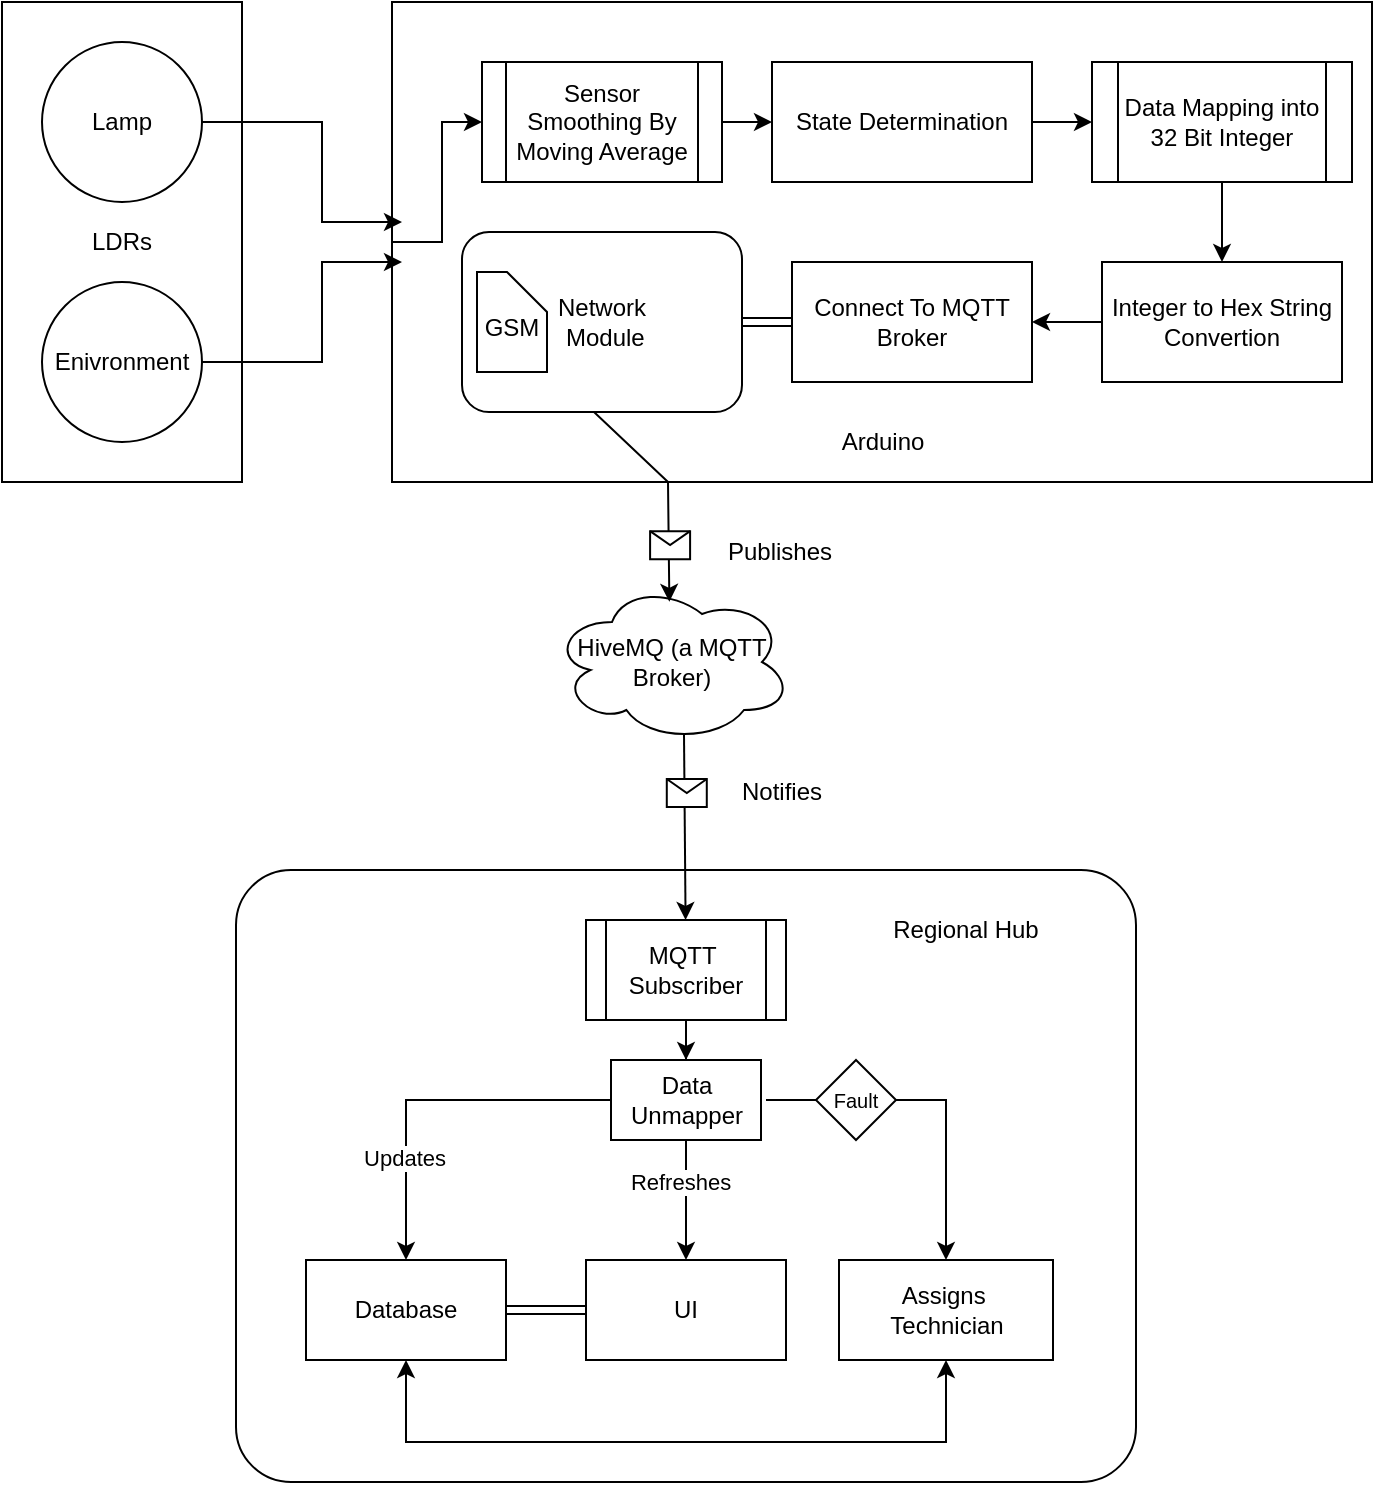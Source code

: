 <mxfile version="24.2.2" type="device">
  <diagram name="Page-1" id="1tPUHcQg9jNh1JCGRU4d">
    <mxGraphModel dx="636" dy="340" grid="1" gridSize="10" guides="1" tooltips="1" connect="1" arrows="1" fold="1" page="1" pageScale="1" pageWidth="850" pageHeight="1100" math="0" shadow="0">
      <root>
        <mxCell id="0" />
        <mxCell id="1" parent="0" />
        <mxCell id="jX30fA9m93Lshb6Ygw6I-10" value="" style="rounded=0;whiteSpace=wrap;html=1;glass=0;" parent="1" vertex="1">
          <mxGeometry x="278" y="80" width="490" height="240" as="geometry" />
        </mxCell>
        <mxCell id="jX30fA9m93Lshb6Ygw6I-29" value="&lt;div&gt;Network&lt;/div&gt;&lt;div&gt;&amp;nbsp;Module&lt;/div&gt;" style="rounded=1;whiteSpace=wrap;html=1;" parent="1" vertex="1">
          <mxGeometry x="313" y="195" width="140" height="90" as="geometry" />
        </mxCell>
        <mxCell id="jX30fA9m93Lshb6Ygw6I-26" style="edgeStyle=orthogonalEdgeStyle;rounded=0;orthogonalLoop=1;jettySize=auto;html=1;exitX=0;exitY=0.5;exitDx=0;exitDy=0;entryX=0;entryY=0.5;entryDx=0;entryDy=0;" parent="1" source="jX30fA9m93Lshb6Ygw6I-10" target="jX30fA9m93Lshb6Ygw6I-20" edge="1">
          <mxGeometry relative="1" as="geometry">
            <Array as="points">
              <mxPoint x="303" y="200" />
              <mxPoint x="303" y="140" />
            </Array>
          </mxGeometry>
        </mxCell>
        <mxCell id="jX30fA9m93Lshb6Ygw6I-5" value="LDRs" style="rounded=0;whiteSpace=wrap;html=1;" parent="1" vertex="1">
          <mxGeometry x="83" y="80" width="120" height="240" as="geometry" />
        </mxCell>
        <mxCell id="jX30fA9m93Lshb6Ygw6I-3" value="Lamp" style="ellipse;whiteSpace=wrap;html=1;aspect=fixed;" parent="1" vertex="1">
          <mxGeometry x="103" y="100" width="80" height="80" as="geometry" />
        </mxCell>
        <mxCell id="jX30fA9m93Lshb6Ygw6I-4" value="Enivronment" style="ellipse;whiteSpace=wrap;html=1;aspect=fixed;" parent="1" vertex="1">
          <mxGeometry x="103" y="220" width="80" height="80" as="geometry" />
        </mxCell>
        <mxCell id="jX30fA9m93Lshb6Ygw6I-7" value="" style="endArrow=classic;html=1;rounded=0;exitX=1;exitY=0.5;exitDx=0;exitDy=0;" parent="1" source="jX30fA9m93Lshb6Ygw6I-3" edge="1">
          <mxGeometry width="50" height="50" relative="1" as="geometry">
            <mxPoint x="443" y="190" as="sourcePoint" />
            <mxPoint x="283" y="190" as="targetPoint" />
            <Array as="points">
              <mxPoint x="243" y="140" />
              <mxPoint x="243" y="190" />
            </Array>
          </mxGeometry>
        </mxCell>
        <mxCell id="jX30fA9m93Lshb6Ygw6I-8" value="" style="endArrow=classic;html=1;rounded=0;exitX=1;exitY=0.5;exitDx=0;exitDy=0;" parent="1" source="jX30fA9m93Lshb6Ygw6I-4" edge="1">
          <mxGeometry width="50" height="50" relative="1" as="geometry">
            <mxPoint x="273" y="290" as="sourcePoint" />
            <mxPoint x="283" y="210" as="targetPoint" />
            <Array as="points">
              <mxPoint x="243" y="260" />
              <mxPoint x="243" y="210" />
            </Array>
          </mxGeometry>
        </mxCell>
        <mxCell id="jX30fA9m93Lshb6Ygw6I-13" value="" style="edgeStyle=orthogonalEdgeStyle;rounded=0;orthogonalLoop=1;jettySize=auto;html=1;" parent="1" source="jX30fA9m93Lshb6Ygw6I-9" target="jX30fA9m93Lshb6Ygw6I-12" edge="1">
          <mxGeometry relative="1" as="geometry" />
        </mxCell>
        <mxCell id="jX30fA9m93Lshb6Ygw6I-9" value="Data Mapping into 32 Bit Integer" style="shape=process;whiteSpace=wrap;html=1;backgroundOutline=1;" parent="1" vertex="1">
          <mxGeometry x="628" y="110" width="130" height="60" as="geometry" />
        </mxCell>
        <mxCell id="jX30fA9m93Lshb6Ygw6I-11" value="State Determination" style="rounded=0;whiteSpace=wrap;html=1;" parent="1" vertex="1">
          <mxGeometry x="468" y="110" width="130" height="60" as="geometry" />
        </mxCell>
        <mxCell id="jX30fA9m93Lshb6Ygw6I-16" value="" style="edgeStyle=orthogonalEdgeStyle;rounded=0;orthogonalLoop=1;jettySize=auto;html=1;" parent="1" source="jX30fA9m93Lshb6Ygw6I-12" target="jX30fA9m93Lshb6Ygw6I-15" edge="1">
          <mxGeometry relative="1" as="geometry" />
        </mxCell>
        <mxCell id="jX30fA9m93Lshb6Ygw6I-12" value="Integer to Hex String Convertion" style="whiteSpace=wrap;html=1;" parent="1" vertex="1">
          <mxGeometry x="633" y="210" width="120" height="60" as="geometry" />
        </mxCell>
        <mxCell id="jX30fA9m93Lshb6Ygw6I-14" value="" style="endArrow=classic;html=1;rounded=0;exitX=1;exitY=0.5;exitDx=0;exitDy=0;entryX=0;entryY=0.5;entryDx=0;entryDy=0;" parent="1" source="jX30fA9m93Lshb6Ygw6I-11" target="jX30fA9m93Lshb6Ygw6I-9" edge="1">
          <mxGeometry width="50" height="50" relative="1" as="geometry">
            <mxPoint x="443" y="310" as="sourcePoint" />
            <mxPoint x="493" y="260" as="targetPoint" />
          </mxGeometry>
        </mxCell>
        <mxCell id="jX30fA9m93Lshb6Ygw6I-15" value="Connect To MQTT Broker" style="whiteSpace=wrap;html=1;" parent="1" vertex="1">
          <mxGeometry x="478" y="210" width="120" height="60" as="geometry" />
        </mxCell>
        <mxCell id="jX30fA9m93Lshb6Ygw6I-21" style="edgeStyle=orthogonalEdgeStyle;rounded=0;orthogonalLoop=1;jettySize=auto;html=1;exitX=1;exitY=0.5;exitDx=0;exitDy=0;" parent="1" source="jX30fA9m93Lshb6Ygw6I-20" target="jX30fA9m93Lshb6Ygw6I-11" edge="1">
          <mxGeometry relative="1" as="geometry" />
        </mxCell>
        <mxCell id="jX30fA9m93Lshb6Ygw6I-20" value="Sensor Smoothing By Moving Average" style="shape=process;whiteSpace=wrap;html=1;backgroundOutline=1;" parent="1" vertex="1">
          <mxGeometry x="323" y="110" width="120" height="60" as="geometry" />
        </mxCell>
        <mxCell id="jX30fA9m93Lshb6Ygw6I-23" value="HiveMQ (a MQTT Broker)" style="ellipse;shape=cloud;whiteSpace=wrap;html=1;" parent="1" vertex="1">
          <mxGeometry x="358" y="370" width="120" height="80" as="geometry" />
        </mxCell>
        <mxCell id="jX30fA9m93Lshb6Ygw6I-28" value="" style="verticalLabelPosition=bottom;verticalAlign=top;html=1;shape=card;whiteSpace=wrap;size=20;arcSize=12;rotation=90;" parent="1" vertex="1">
          <mxGeometry x="313" y="222.5" width="50" height="35" as="geometry" />
        </mxCell>
        <mxCell id="jX30fA9m93Lshb6Ygw6I-30" value="GSM" style="text;html=1;align=center;verticalAlign=middle;whiteSpace=wrap;rounded=0;" parent="1" vertex="1">
          <mxGeometry x="308" y="228" width="60" height="30" as="geometry" />
        </mxCell>
        <mxCell id="jX30fA9m93Lshb6Ygw6I-34" value="&lt;div&gt;Arduino&lt;/div&gt;" style="text;html=1;align=center;verticalAlign=middle;whiteSpace=wrap;rounded=0;" parent="1" vertex="1">
          <mxGeometry x="465.5" y="285" width="115" height="30" as="geometry" />
        </mxCell>
        <mxCell id="jX30fA9m93Lshb6Ygw6I-37" value="Publishes" style="text;html=1;align=center;verticalAlign=middle;whiteSpace=wrap;rounded=0;" parent="1" vertex="1">
          <mxGeometry x="441.5" y="340" width="60" height="30" as="geometry" />
        </mxCell>
        <mxCell id="jX30fA9m93Lshb6Ygw6I-38" value="" style="endArrow=classic;html=1;rounded=0;exitX=0;exitY=0.5;exitDx=0;exitDy=0;entryX=1;entryY=0.5;entryDx=0;entryDy=0;shape=link;" parent="1" source="jX30fA9m93Lshb6Ygw6I-15" target="jX30fA9m93Lshb6Ygw6I-29" edge="1">
          <mxGeometry width="50" height="50" relative="1" as="geometry">
            <mxPoint x="473" y="240" as="sourcePoint" />
            <mxPoint x="523" y="190" as="targetPoint" />
          </mxGeometry>
        </mxCell>
        <mxCell id="jX30fA9m93Lshb6Ygw6I-39" value="" style="rounded=1;whiteSpace=wrap;html=1;arcSize=9;" parent="1" vertex="1">
          <mxGeometry x="200" y="514" width="450" height="306" as="geometry" />
        </mxCell>
        <mxCell id="jX30fA9m93Lshb6Ygw6I-62" value="" style="edgeStyle=orthogonalEdgeStyle;rounded=0;orthogonalLoop=1;jettySize=auto;html=1;" parent="1" source="jX30fA9m93Lshb6Ygw6I-42" target="jX30fA9m93Lshb6Ygw6I-56" edge="1">
          <mxGeometry relative="1" as="geometry" />
        </mxCell>
        <mxCell id="jX30fA9m93Lshb6Ygw6I-42" value="&lt;div&gt;MQTT&amp;nbsp;&lt;/div&gt;&lt;div&gt;Subscriber&lt;/div&gt;" style="shape=process;whiteSpace=wrap;html=1;backgroundOutline=1;" parent="1" vertex="1">
          <mxGeometry x="375" y="539" width="100" height="50" as="geometry" />
        </mxCell>
        <mxCell id="jX30fA9m93Lshb6Ygw6I-49" value="" style="endArrow=classic;html=1;rounded=0;exitX=0.5;exitY=1;exitDx=0;exitDy=0;entryX=0.489;entryY=0.124;entryDx=0;entryDy=0;entryPerimeter=0;" parent="1" target="jX30fA9m93Lshb6Ygw6I-23" edge="1">
          <mxGeometry relative="1" as="geometry">
            <mxPoint x="379" y="285" as="sourcePoint" />
            <mxPoint x="425.4" y="386.64" as="targetPoint" />
            <Array as="points">
              <mxPoint x="416" y="320" />
            </Array>
          </mxGeometry>
        </mxCell>
        <mxCell id="jX30fA9m93Lshb6Ygw6I-50" value="" style="shape=message;html=1;outlineConnect=0;" parent="jX30fA9m93Lshb6Ygw6I-49" vertex="1">
          <mxGeometry width="20" height="14" relative="1" as="geometry">
            <mxPoint x="-9" y="20" as="offset" />
          </mxGeometry>
        </mxCell>
        <mxCell id="jX30fA9m93Lshb6Ygw6I-52" value="" style="endArrow=classic;html=1;rounded=0;exitX=0.55;exitY=0.95;exitDx=0;exitDy=0;exitPerimeter=0;" parent="1" source="jX30fA9m93Lshb6Ygw6I-23" target="jX30fA9m93Lshb6Ygw6I-42" edge="1">
          <mxGeometry relative="1" as="geometry">
            <mxPoint x="406" y="490" as="sourcePoint" />
            <mxPoint x="650" y="509" as="targetPoint" />
          </mxGeometry>
        </mxCell>
        <mxCell id="jX30fA9m93Lshb6Ygw6I-53" value="" style="shape=message;html=1;outlineConnect=0;" parent="jX30fA9m93Lshb6Ygw6I-52" vertex="1">
          <mxGeometry width="20" height="14" relative="1" as="geometry">
            <mxPoint x="-9" y="-24" as="offset" />
          </mxGeometry>
        </mxCell>
        <mxCell id="jX30fA9m93Lshb6Ygw6I-70" value="" style="edgeStyle=orthogonalEdgeStyle;rounded=0;orthogonalLoop=1;jettySize=auto;html=1;" parent="1" source="jX30fA9m93Lshb6Ygw6I-56" target="jX30fA9m93Lshb6Ygw6I-60" edge="1">
          <mxGeometry relative="1" as="geometry" />
        </mxCell>
        <mxCell id="jX30fA9m93Lshb6Ygw6I-73" value="Refreshes" style="edgeLabel;html=1;align=center;verticalAlign=middle;resizable=0;points=[];" parent="jX30fA9m93Lshb6Ygw6I-70" vertex="1" connectable="0">
          <mxGeometry x="-0.293" y="-3" relative="1" as="geometry">
            <mxPoint as="offset" />
          </mxGeometry>
        </mxCell>
        <mxCell id="jX30fA9m93Lshb6Ygw6I-71" style="edgeStyle=orthogonalEdgeStyle;rounded=0;orthogonalLoop=1;jettySize=auto;html=1;exitX=0;exitY=0.5;exitDx=0;exitDy=0;entryX=0.5;entryY=0;entryDx=0;entryDy=0;" parent="1" source="jX30fA9m93Lshb6Ygw6I-56" target="jX30fA9m93Lshb6Ygw6I-58" edge="1">
          <mxGeometry relative="1" as="geometry" />
        </mxCell>
        <mxCell id="jX30fA9m93Lshb6Ygw6I-72" value="Updates" style="edgeLabel;html=1;align=center;verticalAlign=middle;resizable=0;points=[];" parent="jX30fA9m93Lshb6Ygw6I-71" vertex="1" connectable="0">
          <mxGeometry x="0.442" y="-1" relative="1" as="geometry">
            <mxPoint as="offset" />
          </mxGeometry>
        </mxCell>
        <mxCell id="jX30fA9m93Lshb6Ygw6I-56" value="Data Unmapper" style="rounded=0;whiteSpace=wrap;html=1;" parent="1" vertex="1">
          <mxGeometry x="387.5" y="609" width="75" height="40" as="geometry" />
        </mxCell>
        <mxCell id="jX30fA9m93Lshb6Ygw6I-57" value="Notifies" style="text;html=1;align=center;verticalAlign=middle;whiteSpace=wrap;rounded=0;" parent="1" vertex="1">
          <mxGeometry x="443" y="460" width="60" height="30" as="geometry" />
        </mxCell>
        <mxCell id="jX30fA9m93Lshb6Ygw6I-58" value="Database" style="rounded=0;whiteSpace=wrap;html=1;" parent="1" vertex="1">
          <mxGeometry x="235" y="709" width="100" height="50" as="geometry" />
        </mxCell>
        <mxCell id="jX30fA9m93Lshb6Ygw6I-60" value="UI" style="rounded=0;whiteSpace=wrap;html=1;" parent="1" vertex="1">
          <mxGeometry x="375" y="709" width="100" height="50" as="geometry" />
        </mxCell>
        <mxCell id="jX30fA9m93Lshb6Ygw6I-63" value="Fault" style="rhombus;whiteSpace=wrap;html=1;fontSize=10;" parent="1" vertex="1">
          <mxGeometry x="490" y="609" width="40" height="40" as="geometry" />
        </mxCell>
        <mxCell id="jX30fA9m93Lshb6Ygw6I-64" value="&lt;div&gt;Assigns&amp;nbsp;&lt;/div&gt;&lt;div&gt;Technician&lt;/div&gt;" style="rounded=0;whiteSpace=wrap;html=1;" parent="1" vertex="1">
          <mxGeometry x="501.5" y="709" width="107" height="50" as="geometry" />
        </mxCell>
        <mxCell id="jX30fA9m93Lshb6Ygw6I-66" value="" style="endArrow=none;html=1;rounded=0;entryX=0;entryY=0.5;entryDx=0;entryDy=0;" parent="1" target="jX30fA9m93Lshb6Ygw6I-63" edge="1">
          <mxGeometry width="50" height="50" relative="1" as="geometry">
            <mxPoint x="465" y="629" as="sourcePoint" />
            <mxPoint x="515" y="579" as="targetPoint" />
          </mxGeometry>
        </mxCell>
        <mxCell id="jX30fA9m93Lshb6Ygw6I-68" value="" style="endArrow=classic;html=1;rounded=0;exitX=1;exitY=0.5;exitDx=0;exitDy=0;entryX=0.5;entryY=0;entryDx=0;entryDy=0;edgeStyle=orthogonalEdgeStyle;" parent="1" source="jX30fA9m93Lshb6Ygw6I-63" target="jX30fA9m93Lshb6Ygw6I-64" edge="1">
          <mxGeometry width="50" height="50" relative="1" as="geometry">
            <mxPoint x="595" y="669" as="sourcePoint" />
            <mxPoint x="645" y="619" as="targetPoint" />
          </mxGeometry>
        </mxCell>
        <mxCell id="jX30fA9m93Lshb6Ygw6I-74" value="Regional Hub" style="text;html=1;align=center;verticalAlign=middle;whiteSpace=wrap;rounded=0;" parent="1" vertex="1">
          <mxGeometry x="520" y="529" width="90" height="30" as="geometry" />
        </mxCell>
        <mxCell id="jX30fA9m93Lshb6Ygw6I-76" value="" style="endArrow=classic;startArrow=classic;html=1;rounded=0;exitX=0.5;exitY=1;exitDx=0;exitDy=0;entryX=0.5;entryY=1;entryDx=0;entryDy=0;" parent="1" source="jX30fA9m93Lshb6Ygw6I-58" target="jX30fA9m93Lshb6Ygw6I-64" edge="1">
          <mxGeometry width="50" height="50" relative="1" as="geometry">
            <mxPoint x="340" y="740" as="sourcePoint" />
            <mxPoint x="390" y="690" as="targetPoint" />
            <Array as="points">
              <mxPoint x="285" y="800" />
              <mxPoint x="555" y="800" />
            </Array>
          </mxGeometry>
        </mxCell>
        <mxCell id="jX30fA9m93Lshb6Ygw6I-77" value="" style="shape=link;html=1;rounded=0;entryX=0;entryY=0.5;entryDx=0;entryDy=0;exitX=1;exitY=0.5;exitDx=0;exitDy=0;" parent="1" source="jX30fA9m93Lshb6Ygw6I-58" target="jX30fA9m93Lshb6Ygw6I-60" edge="1">
          <mxGeometry width="100" relative="1" as="geometry">
            <mxPoint x="330" y="740" as="sourcePoint" />
            <mxPoint x="430" y="740" as="targetPoint" />
          </mxGeometry>
        </mxCell>
      </root>
    </mxGraphModel>
  </diagram>
</mxfile>
